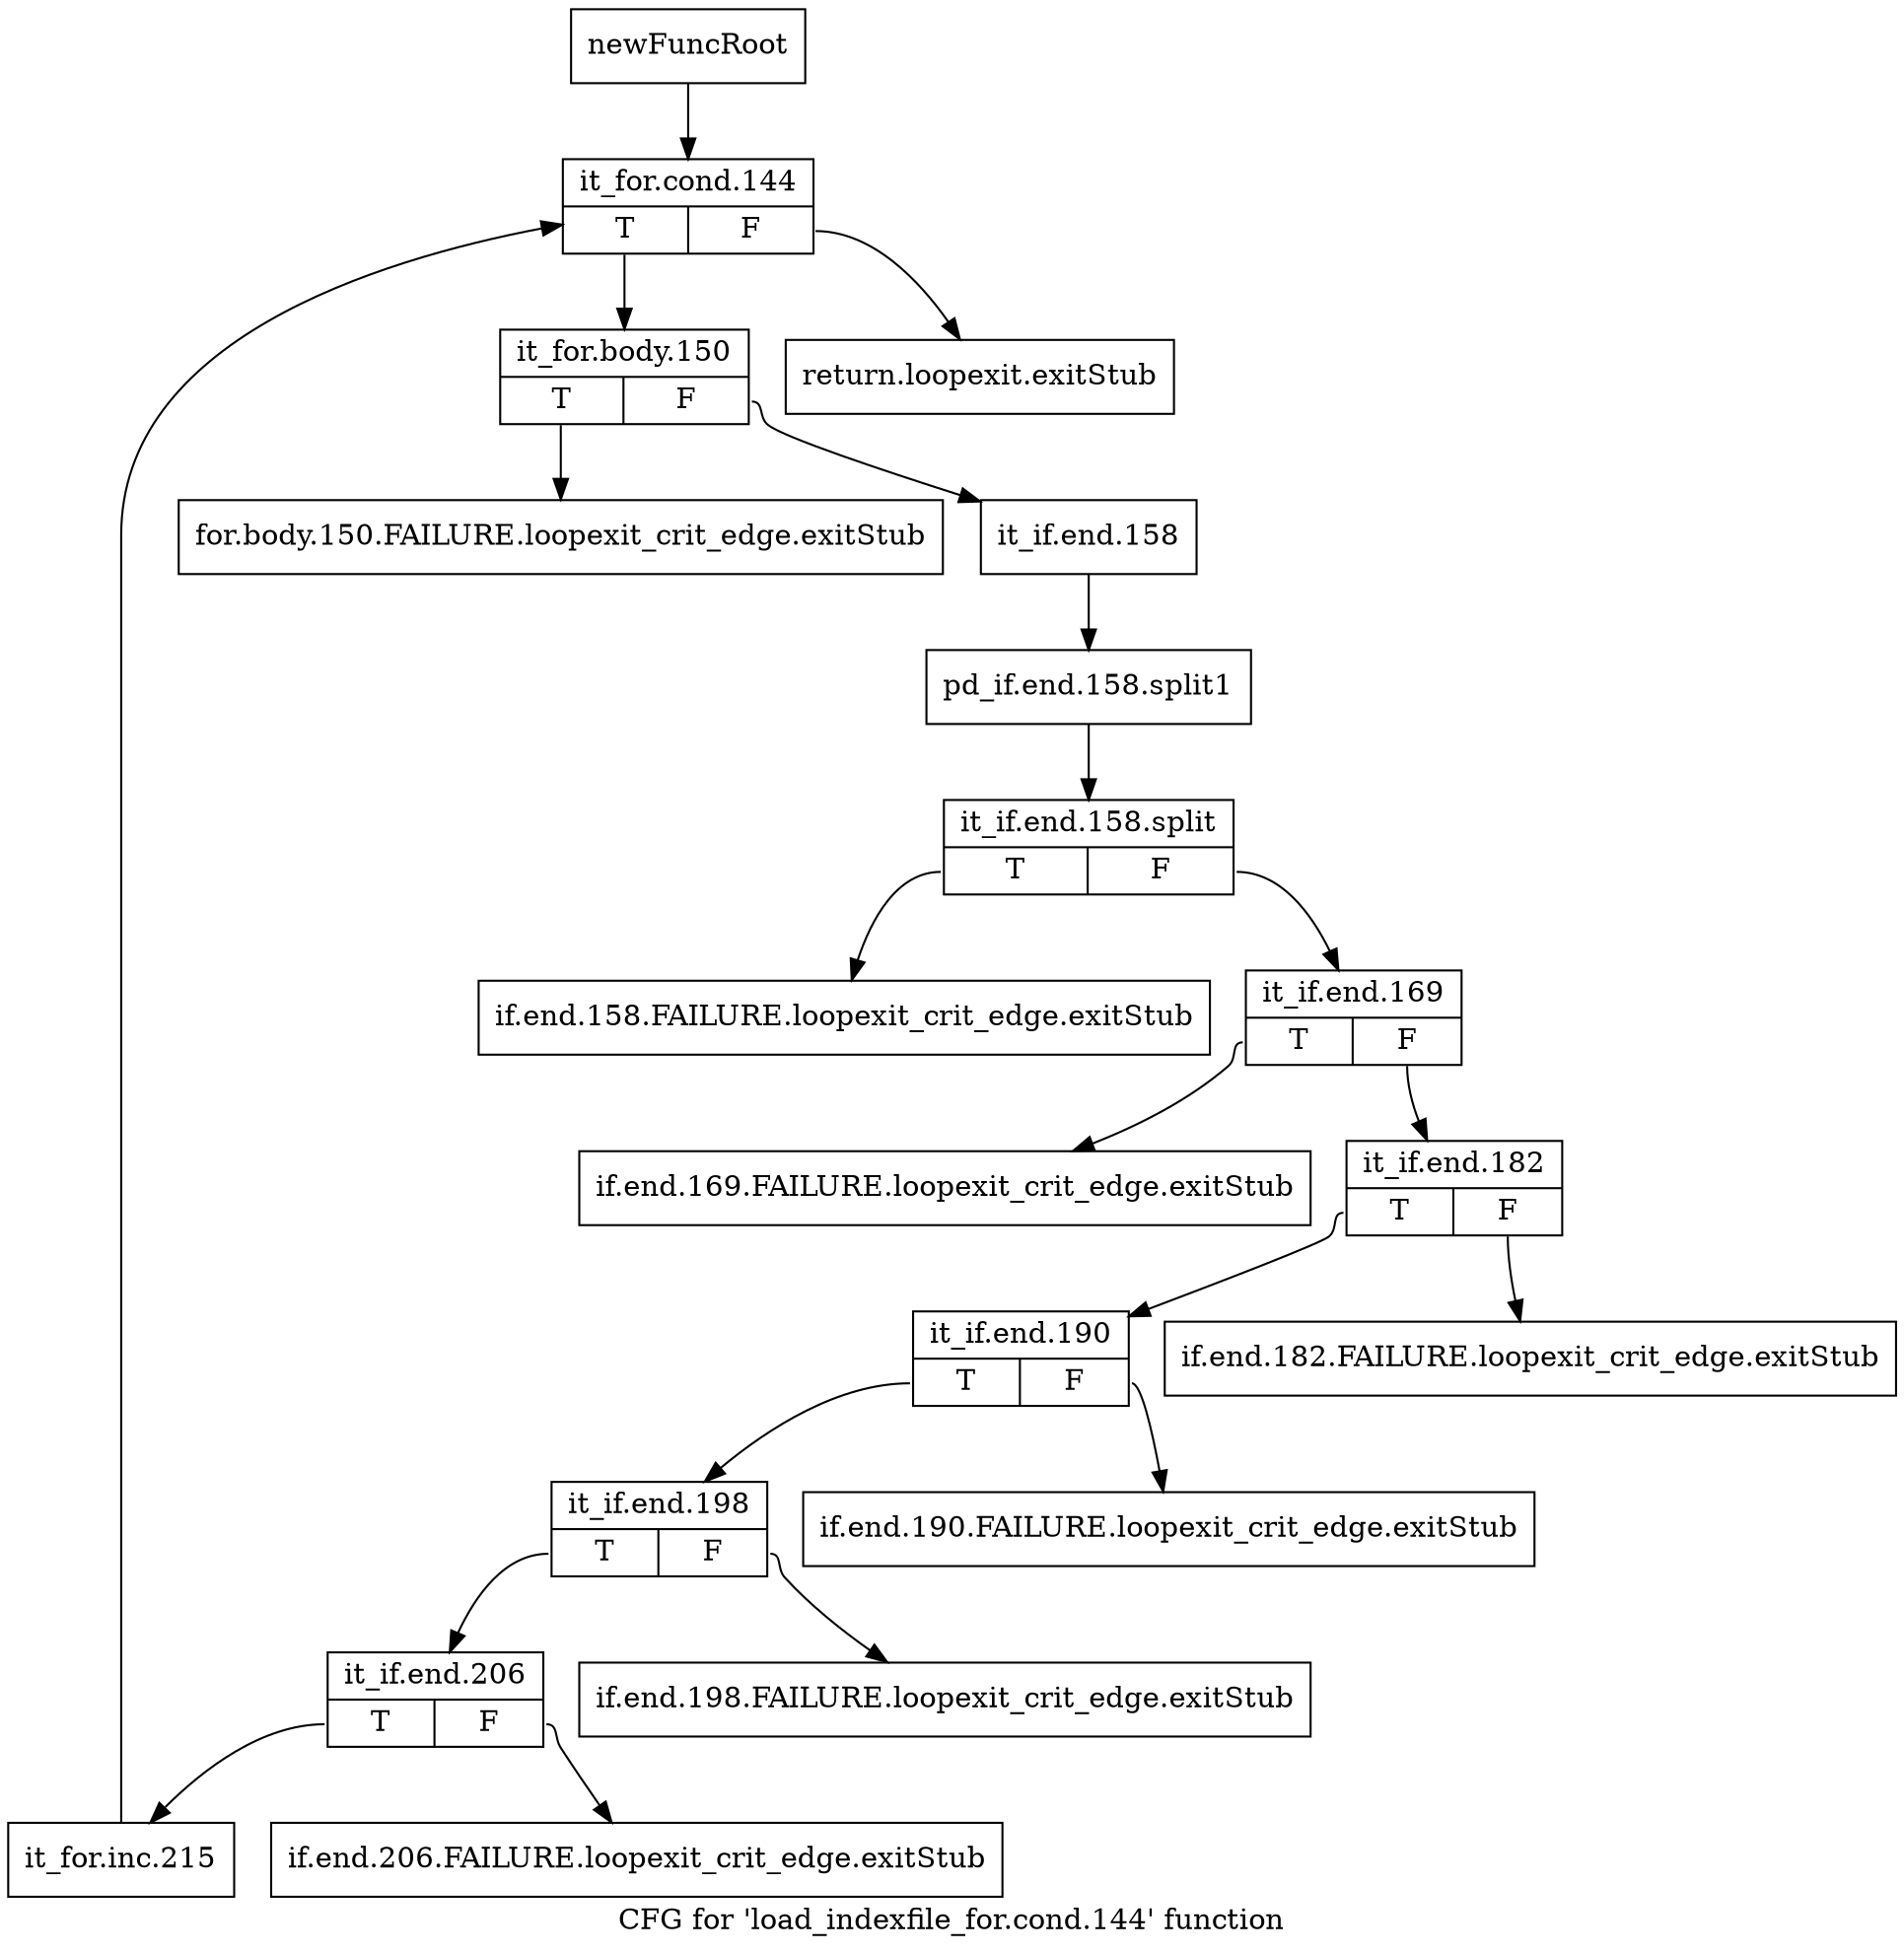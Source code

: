digraph "CFG for 'load_indexfile_for.cond.144' function" {
	label="CFG for 'load_indexfile_for.cond.144' function";

	Node0x34ad9b0 [shape=record,label="{newFuncRoot}"];
	Node0x34ad9b0 -> Node0x34b2020;
	Node0x34b1da0 [shape=record,label="{return.loopexit.exitStub}"];
	Node0x34b1df0 [shape=record,label="{for.body.150.FAILURE.loopexit_crit_edge.exitStub}"];
	Node0x34b1e40 [shape=record,label="{if.end.158.FAILURE.loopexit_crit_edge.exitStub}"];
	Node0x34b1e90 [shape=record,label="{if.end.169.FAILURE.loopexit_crit_edge.exitStub}"];
	Node0x34b1ee0 [shape=record,label="{if.end.182.FAILURE.loopexit_crit_edge.exitStub}"];
	Node0x34b1f30 [shape=record,label="{if.end.190.FAILURE.loopexit_crit_edge.exitStub}"];
	Node0x34b1f80 [shape=record,label="{if.end.198.FAILURE.loopexit_crit_edge.exitStub}"];
	Node0x34b1fd0 [shape=record,label="{if.end.206.FAILURE.loopexit_crit_edge.exitStub}"];
	Node0x34b2020 [shape=record,label="{it_for.cond.144|{<s0>T|<s1>F}}"];
	Node0x34b2020:s0 -> Node0x34b2070;
	Node0x34b2020:s1 -> Node0x34b1da0;
	Node0x34b2070 [shape=record,label="{it_for.body.150|{<s0>T|<s1>F}}"];
	Node0x34b2070:s0 -> Node0x34b1df0;
	Node0x34b2070:s1 -> Node0x34b20c0;
	Node0x34b20c0 [shape=record,label="{it_if.end.158}"];
	Node0x34b20c0 -> Node0x38b8090;
	Node0x38b8090 [shape=record,label="{pd_if.end.158.split1}"];
	Node0x38b8090 -> Node0x39a7ca0;
	Node0x39a7ca0 [shape=record,label="{it_if.end.158.split|{<s0>T|<s1>F}}"];
	Node0x39a7ca0:s0 -> Node0x34b1e40;
	Node0x39a7ca0:s1 -> Node0x34b2110;
	Node0x34b2110 [shape=record,label="{it_if.end.169|{<s0>T|<s1>F}}"];
	Node0x34b2110:s0 -> Node0x34b1e90;
	Node0x34b2110:s1 -> Node0x34b2160;
	Node0x34b2160 [shape=record,label="{it_if.end.182|{<s0>T|<s1>F}}"];
	Node0x34b2160:s0 -> Node0x34b21b0;
	Node0x34b2160:s1 -> Node0x34b1ee0;
	Node0x34b21b0 [shape=record,label="{it_if.end.190|{<s0>T|<s1>F}}"];
	Node0x34b21b0:s0 -> Node0x34b2200;
	Node0x34b21b0:s1 -> Node0x34b1f30;
	Node0x34b2200 [shape=record,label="{it_if.end.198|{<s0>T|<s1>F}}"];
	Node0x34b2200:s0 -> Node0x34b2250;
	Node0x34b2200:s1 -> Node0x34b1f80;
	Node0x34b2250 [shape=record,label="{it_if.end.206|{<s0>T|<s1>F}}"];
	Node0x34b2250:s0 -> Node0x34b22a0;
	Node0x34b2250:s1 -> Node0x34b1fd0;
	Node0x34b22a0 [shape=record,label="{it_for.inc.215}"];
	Node0x34b22a0 -> Node0x34b2020;
}
